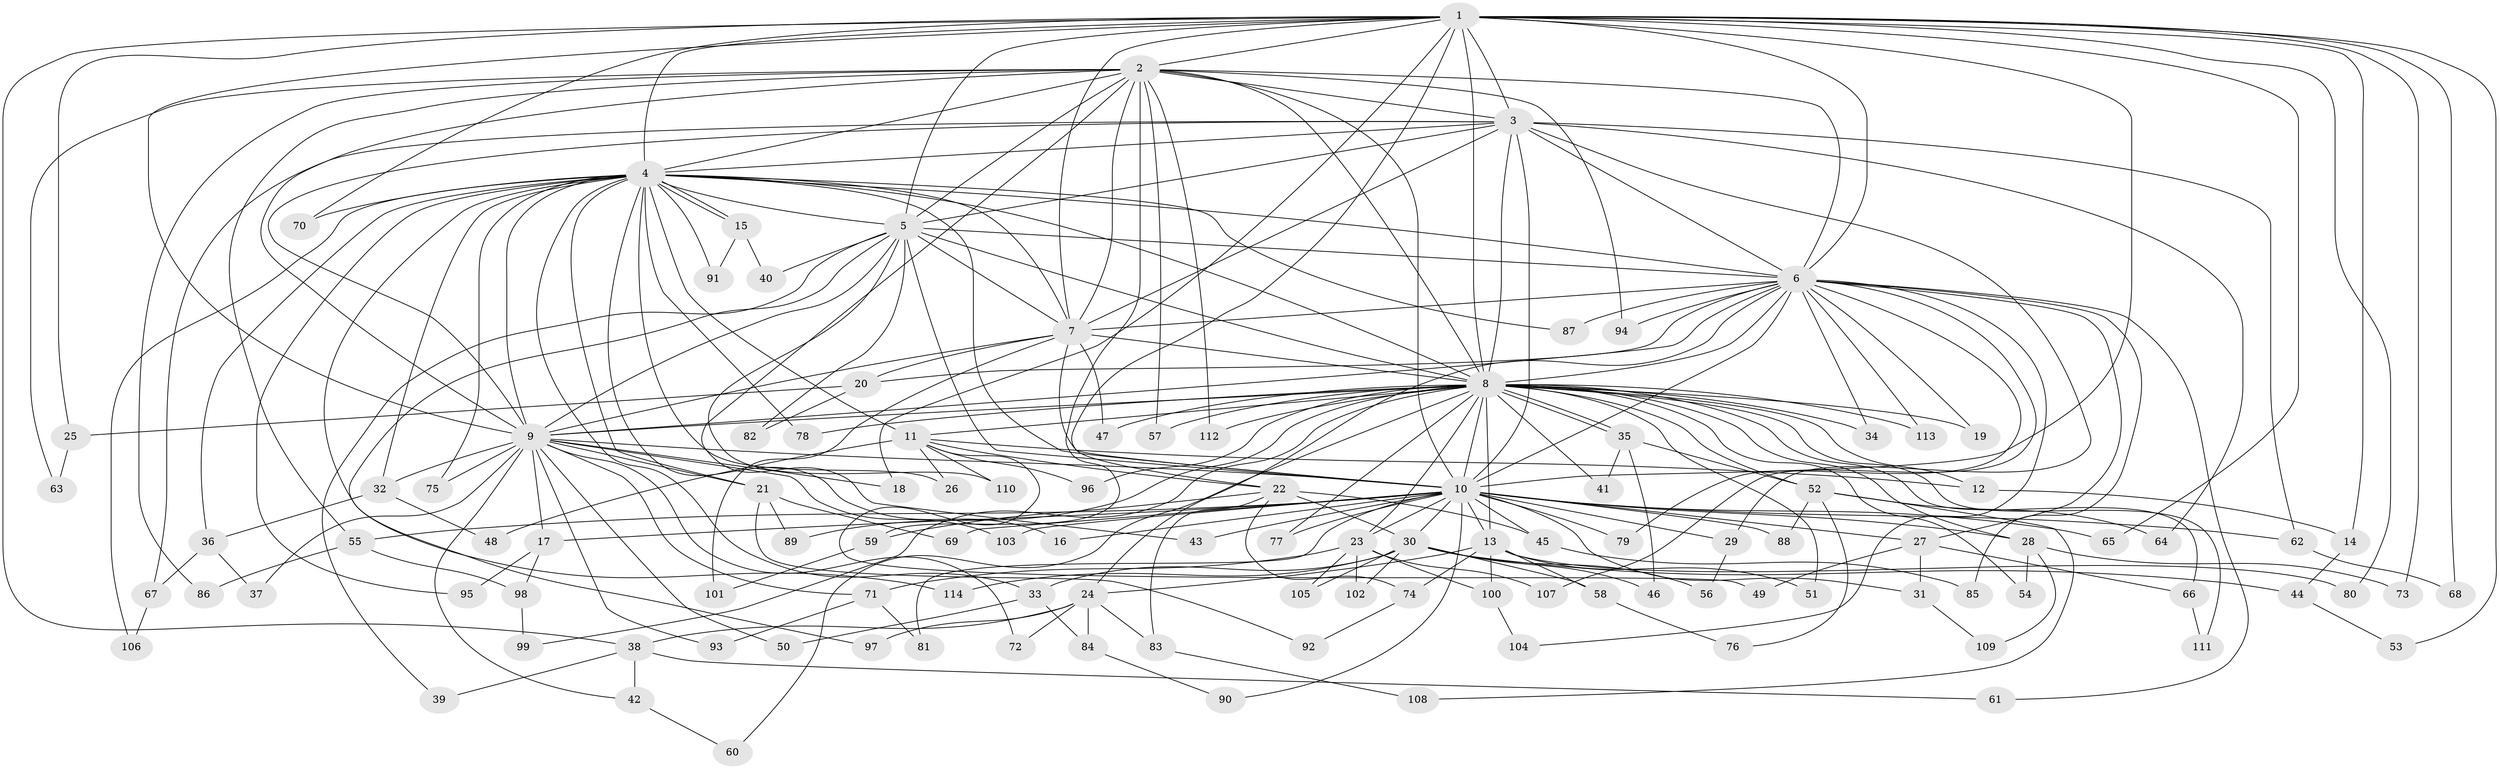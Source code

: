 // coarse degree distribution, {18: 0.011363636363636364, 27: 0.011363636363636364, 21: 0.022727272727272728, 11: 0.011363636363636364, 29: 0.011363636363636364, 28: 0.011363636363636364, 9: 0.011363636363636364, 7: 0.022727272727272728, 3: 0.18181818181818182, 2: 0.5681818181818182, 5: 0.056818181818181816, 8: 0.011363636363636364, 10: 0.022727272727272728, 4: 0.022727272727272728, 6: 0.011363636363636364, 1: 0.011363636363636364}
// Generated by graph-tools (version 1.1) at 2025/51/02/27/25 19:51:50]
// undirected, 114 vertices, 253 edges
graph export_dot {
graph [start="1"]
  node [color=gray90,style=filled];
  1;
  2;
  3;
  4;
  5;
  6;
  7;
  8;
  9;
  10;
  11;
  12;
  13;
  14;
  15;
  16;
  17;
  18;
  19;
  20;
  21;
  22;
  23;
  24;
  25;
  26;
  27;
  28;
  29;
  30;
  31;
  32;
  33;
  34;
  35;
  36;
  37;
  38;
  39;
  40;
  41;
  42;
  43;
  44;
  45;
  46;
  47;
  48;
  49;
  50;
  51;
  52;
  53;
  54;
  55;
  56;
  57;
  58;
  59;
  60;
  61;
  62;
  63;
  64;
  65;
  66;
  67;
  68;
  69;
  70;
  71;
  72;
  73;
  74;
  75;
  76;
  77;
  78;
  79;
  80;
  81;
  82;
  83;
  84;
  85;
  86;
  87;
  88;
  89;
  90;
  91;
  92;
  93;
  94;
  95;
  96;
  97;
  98;
  99;
  100;
  101;
  102;
  103;
  104;
  105;
  106;
  107;
  108;
  109;
  110;
  111;
  112;
  113;
  114;
  1 -- 2;
  1 -- 3;
  1 -- 4;
  1 -- 5;
  1 -- 6;
  1 -- 7;
  1 -- 8;
  1 -- 9;
  1 -- 10;
  1 -- 14;
  1 -- 18;
  1 -- 22;
  1 -- 25;
  1 -- 38;
  1 -- 53;
  1 -- 65;
  1 -- 68;
  1 -- 70;
  1 -- 73;
  1 -- 80;
  2 -- 3;
  2 -- 4;
  2 -- 5;
  2 -- 6;
  2 -- 7;
  2 -- 8;
  2 -- 9;
  2 -- 10;
  2 -- 43;
  2 -- 55;
  2 -- 57;
  2 -- 59;
  2 -- 63;
  2 -- 86;
  2 -- 94;
  2 -- 112;
  3 -- 4;
  3 -- 5;
  3 -- 6;
  3 -- 7;
  3 -- 8;
  3 -- 9;
  3 -- 10;
  3 -- 29;
  3 -- 62;
  3 -- 64;
  3 -- 67;
  4 -- 5;
  4 -- 6;
  4 -- 7;
  4 -- 8;
  4 -- 9;
  4 -- 10;
  4 -- 11;
  4 -- 15;
  4 -- 15;
  4 -- 16;
  4 -- 21;
  4 -- 26;
  4 -- 32;
  4 -- 33;
  4 -- 36;
  4 -- 70;
  4 -- 75;
  4 -- 78;
  4 -- 87;
  4 -- 91;
  4 -- 95;
  4 -- 106;
  4 -- 114;
  5 -- 6;
  5 -- 7;
  5 -- 8;
  5 -- 9;
  5 -- 10;
  5 -- 39;
  5 -- 40;
  5 -- 82;
  5 -- 97;
  5 -- 110;
  6 -- 7;
  6 -- 8;
  6 -- 9;
  6 -- 10;
  6 -- 19;
  6 -- 20;
  6 -- 24;
  6 -- 27;
  6 -- 34;
  6 -- 61;
  6 -- 79;
  6 -- 85;
  6 -- 87;
  6 -- 94;
  6 -- 104;
  6 -- 107;
  6 -- 113;
  7 -- 8;
  7 -- 9;
  7 -- 10;
  7 -- 20;
  7 -- 47;
  7 -- 101;
  8 -- 9;
  8 -- 10;
  8 -- 11;
  8 -- 12;
  8 -- 13;
  8 -- 19;
  8 -- 23;
  8 -- 28;
  8 -- 34;
  8 -- 35;
  8 -- 35;
  8 -- 41;
  8 -- 47;
  8 -- 51;
  8 -- 52;
  8 -- 54;
  8 -- 57;
  8 -- 60;
  8 -- 66;
  8 -- 77;
  8 -- 78;
  8 -- 89;
  8 -- 96;
  8 -- 99;
  8 -- 111;
  8 -- 112;
  8 -- 113;
  9 -- 10;
  9 -- 17;
  9 -- 18;
  9 -- 21;
  9 -- 32;
  9 -- 37;
  9 -- 42;
  9 -- 50;
  9 -- 71;
  9 -- 72;
  9 -- 75;
  9 -- 93;
  9 -- 103;
  10 -- 13;
  10 -- 16;
  10 -- 17;
  10 -- 23;
  10 -- 27;
  10 -- 28;
  10 -- 29;
  10 -- 30;
  10 -- 31;
  10 -- 43;
  10 -- 45;
  10 -- 55;
  10 -- 62;
  10 -- 65;
  10 -- 69;
  10 -- 77;
  10 -- 79;
  10 -- 81;
  10 -- 88;
  10 -- 90;
  10 -- 103;
  11 -- 12;
  11 -- 22;
  11 -- 26;
  11 -- 48;
  11 -- 49;
  11 -- 96;
  11 -- 110;
  12 -- 14;
  13 -- 24;
  13 -- 51;
  13 -- 58;
  13 -- 74;
  13 -- 80;
  13 -- 100;
  14 -- 44;
  15 -- 40;
  15 -- 91;
  17 -- 95;
  17 -- 98;
  20 -- 25;
  20 -- 82;
  21 -- 69;
  21 -- 89;
  21 -- 92;
  22 -- 30;
  22 -- 45;
  22 -- 59;
  22 -- 74;
  22 -- 83;
  23 -- 71;
  23 -- 100;
  23 -- 102;
  23 -- 105;
  23 -- 107;
  24 -- 38;
  24 -- 72;
  24 -- 83;
  24 -- 84;
  24 -- 97;
  25 -- 63;
  27 -- 31;
  27 -- 49;
  27 -- 66;
  28 -- 54;
  28 -- 73;
  28 -- 109;
  29 -- 56;
  30 -- 33;
  30 -- 44;
  30 -- 46;
  30 -- 56;
  30 -- 58;
  30 -- 102;
  30 -- 105;
  30 -- 114;
  31 -- 109;
  32 -- 36;
  32 -- 48;
  33 -- 50;
  33 -- 84;
  35 -- 41;
  35 -- 46;
  35 -- 52;
  36 -- 37;
  36 -- 67;
  38 -- 39;
  38 -- 42;
  38 -- 61;
  42 -- 60;
  44 -- 53;
  45 -- 85;
  52 -- 64;
  52 -- 76;
  52 -- 88;
  52 -- 108;
  55 -- 86;
  55 -- 98;
  58 -- 76;
  59 -- 101;
  62 -- 68;
  66 -- 111;
  67 -- 106;
  71 -- 81;
  71 -- 93;
  74 -- 92;
  83 -- 108;
  84 -- 90;
  98 -- 99;
  100 -- 104;
}
